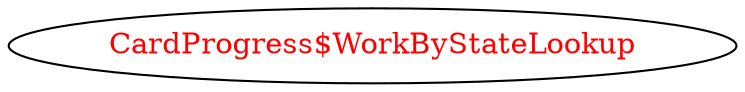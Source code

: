 digraph dependencyGraph {
 concentrate=true;
 ranksep="2.0";
 rankdir="LR"; 
 splines="ortho";
"CardProgress$WorkByStateLookup" [fontcolor="red"];
}